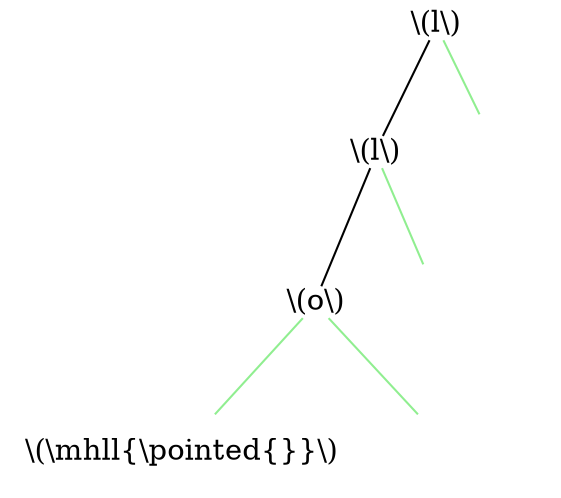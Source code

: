 graph {
	size="4,4"
	0 [label="\\(l\\)" shape=plain]
	1 [label="\\(l\\)" shape=plain]
	0 -- 1
	2 [label="\\(o\\)" shape=plain]
	1 -- 2
	3 [label="\\(\\mhll{\\pointed{}}\\)" shape=none]
	2 -- 3 [color=lightgreen]
	4 [label="" shape=none]
	2 -- 4 [color=lightgreen]
	5 [label="" shape=none]
	1 -- 5 [color=lightgreen]
	6 [label="" shape=none]
	0 -- 6 [color=lightgreen]
}
